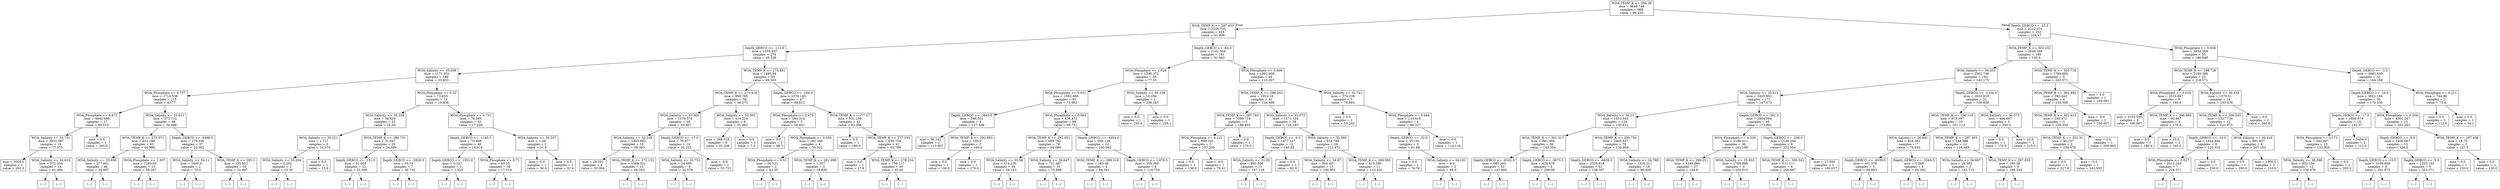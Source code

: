digraph Tree {
node [shape=box] ;
0 [label="WOA_TEMP_K <= 294.36\nmse = 4646.748\nsamples = 668\nvalue = 96.435"] ;
1 [label="WOA_TEMP_K <= 287.433\nmse = 2226.735\nsamples = 415\nvalue = 61.009"] ;
0 -> 1 [labeldistance=2.5, labelangle=45, headlabel="True"] ;
2 [label="Depth_GEBCO <= -111.0\nmse = 1555.307\nsamples = 274\nvalue = 45.529"] ;
1 -> 2 ;
3 [label="WOA_Salinity <= 35.059\nmse = 1171.931\nsamples = 189\nvalue = 33.833"] ;
2 -> 3 ;
4 [label="WOA_Phosphate <= 0.737\nmse = 1714.538\nsamples = 115\nvalue = 43.77"] ;
3 -> 4 ;
5 [label="WOA_Phosphate <= 0.672\nmse = 4840.688\nsamples = 17\nvalue = 90.513"] ;
4 -> 5 ;
6 [label="WOA_Salinity <= 33.731\nmse = 2833.387\nsamples = 16\nvalue = 77.475"] ;
5 -> 6 ;
7 [label="mse = 3200.0\nsamples = 2\nvalue = 200.0"] ;
6 -> 7 ;
8 [label="WOA_Salinity <= 34.619\nmse = 572.034\nsamples = 14\nvalue = 61.494"] ;
6 -> 8 ;
9 [label="(...)"] ;
8 -> 9 ;
24 [label="(...)"] ;
8 -> 24 ;
33 [label="mse = 0.0\nsamples = 1\nvalue = 260.0"] ;
5 -> 33 ;
34 [label="WOA_Salinity <= 33.911\nmse = 573.712\nsamples = 98\nvalue = 34.488"] ;
4 -> 34 ;
35 [label="WOA_TEMP_K <= 275.571\nmse = 631.189\nsamples = 61\nvalue = 40.989"] ;
34 -> 35 ;
36 [label="WOA_Salinity <= 33.858\nmse = 277.001\nsamples = 46\nvalue = 34.987"] ;
35 -> 36 ;
37 [label="(...)"] ;
36 -> 37 ;
102 [label="(...)"] ;
36 -> 102 ;
119 [label="WOA_Phosphate <= 1.397\nmse = 1266.05\nsamples = 15\nvalue = 59.267"] ;
35 -> 119 ;
120 [label="(...)"] ;
119 -> 120 ;
127 [label="(...)"] ;
119 -> 127 ;
148 [label="Depth_GEBCO <= -5498.5\nmse = 279.236\nsamples = 37\nvalue = 23.362"] ;
34 -> 148 ;
149 [label="WOA_Salinity <= 34.11\nmse = 1600.0\nsamples = 2\nvalue = 70.0"] ;
148 -> 149 ;
150 [label="(...)"] ;
149 -> 150 ;
151 [label="(...)"] ;
149 -> 151 ;
152 [label="WOA_TEMP_K <= 285.1\nmse = 135.923\nsamples = 35\nvalue = 21.497"] ;
148 -> 152 ;
153 [label="(...)"] ;
152 -> 153 ;
218 [label="(...)"] ;
152 -> 218 ;
221 [label="WOA_Phosphate <= 0.52\nmse = 72.816\nsamples = 74\nvalue = 19.838"] ;
3 -> 221 ;
222 [label="WOA_Salinity <= 35.238\nmse = 38.429\nsamples = 32\nvalue = 24.04"] ;
221 -> 222 ;
223 [label="WOA_Salinity <= 35.221\nmse = 1.727\nsamples = 3\nvalue = 14.075"] ;
222 -> 223 ;
224 [label="WOA_Salinity <= 35.204\nmse = 0.202\nsamples = 2\nvalue = 15.35"] ;
223 -> 224 ;
225 [label="(...)"] ;
224 -> 225 ;
226 [label="(...)"] ;
224 -> 226 ;
227 [label="mse = 0.0\nsamples = 1\nvalue = 12.8"] ;
223 -> 227 ;
228 [label="WOA_TEMP_K <= 286.731\nmse = 31.567\nsamples = 29\nvalue = 24.989"] ;
222 -> 228 ;
229 [label="Depth_GEBCO <= -131.5\nmse = 21.659\nsamples = 22\nvalue = 23.506"] ;
228 -> 229 ;
230 [label="(...)"] ;
229 -> 230 ;
247 [label="(...)"] ;
229 -> 247 ;
252 [label="Depth_GEBCO <= -2926.0\nmse = 33.74\nsamples = 7\nvalue = 29.732"] ;
228 -> 252 ;
253 [label="(...)"] ;
252 -> 253 ;
254 [label="(...)"] ;
252 -> 254 ;
261 [label="WOA_Phosphate <= 0.731\nmse = 76.395\nsamples = 42\nvalue = 17.226"] ;
221 -> 261 ;
262 [label="Depth_GEBCO <= -1145.5\nmse = 70.469\nsamples = 40\nvalue = 16.618"] ;
261 -> 262 ;
263 [label="Depth_GEBCO <= -1352.0\nmse = 0.227\nsamples = 2\nvalue = 1.525"] ;
262 -> 263 ;
264 [label="(...)"] ;
263 -> 264 ;
265 [label="(...)"] ;
263 -> 265 ;
266 [label="WOA_Phosphate <= 0.71\nmse = 60.25\nsamples = 38\nvalue = 17.519"] ;
262 -> 266 ;
267 [label="(...)"] ;
266 -> 267 ;
296 [label="(...)"] ;
266 -> 296 ;
297 [label="WOA_Salinity <= 35.237\nmse = 1.28\nsamples = 2\nvalue = 31.6"] ;
261 -> 297 ;
298 [label="mse = 0.0\nsamples = 1\nvalue = 30.0"] ;
297 -> 298 ;
299 [label="mse = 0.0\nsamples = 1\nvalue = 32.4"] ;
297 -> 299 ;
300 [label="WOA_TEMP_K <= 275.891\nmse = 1485.94\nsamples = 85\nvalue = 69.503"] ;
2 -> 300 ;
301 [label="WOA_TEMP_K <= 273.418\nmse = 990.785\nsamples = 38\nvalue = 46.273"] ;
300 -> 301 ;
302 [label="WOA_Salinity <= 33.362\nmse = 1079.576\nsamples = 29\nvalue = 50.807"] ;
301 -> 302 ;
303 [label="WOA_Salinity <= 32.229\nmse = 1393.982\nsamples = 19\nvalue = 58.363"] ;
302 -> 303 ;
304 [label="mse = 26.201\nsamples = 4\nvalue = 33.394"] ;
303 -> 304 ;
305 [label="WOA_TEMP_K <= 272.122\nmse = 1568.321\nsamples = 15\nvalue = 66.353"] ;
303 -> 305 ;
306 [label="(...)"] ;
305 -> 306 ;
309 [label="(...)"] ;
305 -> 309 ;
312 [label="Depth_GEBCO <= -17.0\nmse = 70.477\nsamples = 10\nvalue = 35.222"] ;
302 -> 312 ;
313 [label="WOA_Salinity <= 33.753\nmse = 24.669\nsamples = 9\nvalue = 32.579"] ;
312 -> 313 ;
314 [label="(...)"] ;
313 -> 314 ;
323 [label="(...)"] ;
313 -> 323 ;
326 [label="mse = -0.0\nsamples = 1\nvalue = 53.722"] ;
312 -> 326 ;
327 [label="WOA_Salinity <= 33.303\nmse = 414.224\nsamples = 9\nvalue = 31.462"] ;
301 -> 327 ;
328 [label="mse = 398.016\nsamples = 8\nvalue = 33.209"] ;
327 -> 328 ;
329 [label="mse = 0.0\nsamples = 1\nvalue = 7.0"] ;
327 -> 329 ;
330 [label="Depth_GEBCO <= -100.0\nmse = 1076.145\nsamples = 47\nvalue = 88.812"] ;
300 -> 330 ;
331 [label="WOA_Phosphate <= 0.475\nmse = 984.314\nsamples = 5\nvalue = 56.441"] ;
330 -> 331 ;
332 [label="mse = 0.0\nsamples = 1\nvalue = 98.3"] ;
331 -> 332 ;
333 [label="WOA_Phosphate <= 0.559\nmse = 162.346\nsamples = 4\nvalue = 35.512"] ;
331 -> 333 ;
334 [label="WOA_Phosphate <= 0.51\nmse = 58.523\nsamples = 2\nvalue = 43.35"] ;
333 -> 334 ;
335 [label="(...)"] ;
334 -> 335 ;
336 [label="(...)"] ;
334 -> 336 ;
337 [label="WOA_TEMP_K <= 281.298\nmse = 1.357\nsamples = 2\nvalue = 19.835"] ;
333 -> 337 ;
338 [label="(...)"] ;
337 -> 338 ;
339 [label="(...)"] ;
337 -> 339 ;
340 [label="WOA_TEMP_K <= 277.37\nmse = 931.258\nsamples = 42\nvalue = 93.096"] ;
330 -> 340 ;
341 [label="mse = 0.0\nsamples = 1\nvalue = 180.0"] ;
340 -> 341 ;
342 [label="WOA_TEMP_K <= 277.555\nmse = 830.754\nsamples = 41\nvalue = 91.799"] ;
340 -> 342 ;
343 [label="mse = 0.0\nsamples = 1\nvalue = 17.8"] ;
342 -> 343 ;
344 [label="WOA_TEMP_K <= 278.234\nmse = 759.117\nsamples = 40\nvalue = 92.92"] ;
342 -> 344 ;
345 [label="(...)"] ;
344 -> 345 ;
348 [label="(...)"] ;
344 -> 348 ;
401 [label="Depth_GEBCO <= -64.0\nmse = 2141.504\nsamples = 141\nvalue = 91.683"] ;
1 -> 401 ;
402 [label="WOA_Phosphate <= 1.026\nmse = 1590.372\nsamples = 95\nvalue = 77.25"] ;
401 -> 402 ;
403 [label="WOA_Phosphate <= 0.021\nmse = 1092.466\nsamples = 93\nvalue = 73.983"] ;
402 -> 403 ;
404 [label="Depth_GEBCO <= -3843.0\nmse = 566.551\nsamples = 4\nvalue = 127.508"] ;
403 -> 404 ;
405 [label="mse = 96.142\nsamples = 2\nvalue = 113.067"] ;
404 -> 405 ;
406 [label="WOA_TEMP_K <= 292.853\nmse = 100.0\nsamples = 2\nvalue = 160.0"] ;
404 -> 406 ;
407 [label="mse = 0.0\nsamples = 1\nvalue = 150.0"] ;
406 -> 407 ;
408 [label="mse = 0.0\nsamples = 1\nvalue = 170.0"] ;
406 -> 408 ;
409 [label="WOA_Phosphate <= 0.563\nmse = 836.472\nsamples = 89\nvalue = 68.751"] ;
403 -> 409 ;
410 [label="WOA_TEMP_K <= 292.051\nmse = 699.762\nsamples = 79\nvalue = 64.089"] ;
409 -> 410 ;
411 [label="WOA_Salinity <= 35.06\nmse = 474.235\nsamples = 44\nvalue = 54.163"] ;
410 -> 411 ;
412 [label="(...)"] ;
411 -> 412 ;
429 [label="(...)"] ;
411 -> 429 ;
486 [label="WOA_Salinity <= 36.647\nmse = 711.497\nsamples = 35\nvalue = 75.889"] ;
410 -> 486 ;
487 [label="(...)"] ;
486 -> 487 ;
532 [label="(...)"] ;
486 -> 532 ;
545 [label="Depth_GEBCO <= -4454.0\nmse = 609.128\nsamples = 10\nvalue = 100.562"] ;
409 -> 545 ;
546 [label="WOA_TEMP_K <= 289.319\nmse = 283.46\nsamples = 4\nvalue = 84.391"] ;
545 -> 546 ;
547 [label="(...)"] ;
546 -> 547 ;
548 [label="(...)"] ;
546 -> 548 ;
553 [label="Depth_GEBCO <= -1478.5\nmse = 350.369\nsamples = 6\nvalue = 118.754"] ;
545 -> 553 ;
554 [label="(...)"] ;
553 -> 554 ;
561 [label="(...)"] ;
553 -> 561 ;
562 [label="WOA_Salinity <= 35.109\nmse = 16.056\nsamples = 2\nvalue = 236.267"] ;
402 -> 562 ;
563 [label="mse = 0.0\nsamples = 1\nvalue = 230.6"] ;
562 -> 563 ;
564 [label="mse = 0.0\nsamples = 1\nvalue = 239.1"] ;
562 -> 564 ;
565 [label="WOA_Phosphate <= 0.409\nmse = 1892.608\nsamples = 46\nvalue = 123.307"] ;
401 -> 565 ;
566 [label="WOA_TEMP_K <= 288.253\nmse = 1814.16\nsamples = 41\nvalue = 128.408"] ;
565 -> 566 ;
567 [label="WOA_TEMP_K <= 287.783\nmse = 7099.719\nsamples = 3\nvalue = 188.602"] ;
566 -> 567 ;
568 [label="WOA_Phosphate <= 0.121\nmse = 948.332\nsamples = 2\nvalue = 107.205"] ;
567 -> 568 ;
569 [label="mse = 0.0\nsamples = 1\nvalue = 138.0"] ;
568 -> 569 ;
570 [label="mse = -0.0\nsamples = 1\nvalue = 76.41"] ;
568 -> 570 ;
571 [label="mse = 0.0\nsamples = 1\nvalue = 270.0"] ;
567 -> 571 ;
572 [label="WOA_Salinity <= 32.073\nmse = 1171.124\nsamples = 38\nvalue = 124.183"] ;
566 -> 572 ;
573 [label="Depth_GEBCO <= -4.5\nmse = 1477.127\nsamples = 12\nvalue = 145.85"] ;
572 -> 573 ;
574 [label="WOA_Salinity <= 31.92\nmse = 891.398\nsamples = 11\nvalue = 157.118"] ;
573 -> 574 ;
575 [label="(...)"] ;
574 -> 575 ;
594 [label="(...)"] ;
574 -> 594 ;
595 [label="mse = 0.0\nsamples = 1\nvalue = 82.0"] ;
573 -> 595 ;
596 [label="WOA_Salinity <= 35.092\nmse = 614.798\nsamples = 26\nvalue = 112.472"] ;
572 -> 596 ;
597 [label="WOA_Salinity <= 34.67\nmse = 564.407\nsamples = 15\nvalue = 100.902"] ;
596 -> 597 ;
598 [label="(...)"] ;
597 -> 598 ;
617 [label="(...)"] ;
597 -> 617 ;
622 [label="WOA_TEMP_K <= 289.595\nmse = 415.599\nsamples = 11\nvalue = 123.432"] ;
596 -> 622 ;
623 [label="(...)"] ;
622 -> 623 ;
624 [label="(...)"] ;
622 -> 624 ;
633 [label="WOA_Salinity <= 33.741\nmse = 374.239\nsamples = 5\nvalue = 78.863"] ;
565 -> 633 ;
634 [label="mse = 0.0\nsamples = 1\nvalue = 55.202"] ;
633 -> 634 ;
635 [label="WOA_Phosphate <= 0.444\nmse = 210.416\nsamples = 4\nvalue = 88.327"] ;
633 -> 635 ;
636 [label="Depth_GEBCO <= -32.0\nmse = 55.191\nsamples = 3\nvalue = 81.88"] ;
635 -> 636 ;
637 [label="mse = 0.0\nsamples = 1\nvalue = 74.76"] ;
636 -> 637 ;
638 [label="WOA_Salinity <= 34.191\nmse = 9.0\nsamples = 2\nvalue = 89.0"] ;
636 -> 638 ;
639 [label="(...)"] ;
638 -> 639 ;
640 [label="(...)"] ;
638 -> 640 ;
641 [label="mse = -0.0\nsamples = 1\nvalue = 114.116"] ;
635 -> 641 ;
642 [label="Depth_GEBCO <= -25.5\nmse = 3212.074\nsamples = 253\nvalue = 154.17"] ;
0 -> 642 [labeldistance=2.5, labelangle=-45, headlabel="False"] ;
643 [label="WOA_TEMP_K <= 302.232\nmse = 2649.399\nsamples = 198\nvalue = 145.4"] ;
642 -> 643 ;
644 [label="WOA_Salinity <= 36.453\nmse = 2502.748\nsamples = 193\nvalue = 143.175"] ;
643 -> 644 ;
645 [label="WOA_Salinity <= 35.614\nmse = 2455.852\nsamples = 171\nvalue = 147.373"] ;
644 -> 645 ;
646 [label="WOA_Salinity <= 34.13\nmse = 1913.545\nsamples = 126\nvalue = 136.612"] ;
645 -> 646 ;
647 [label="WOA_TEMP_K <= 301.317\nmse = 981.304\nsamples = 56\nvalue = 149.354"] ;
646 -> 647 ;
648 [label="Depth_GEBCO <= -6162.0\nmse = 685.203\nsamples = 52\nvalue = 143.945"] ;
647 -> 648 ;
649 [label="(...)"] ;
648 -> 649 ;
650 [label="(...)"] ;
648 -> 650 ;
723 [label="Depth_GEBCO <= -3673.5\nmse = 429.678\nsamples = 4\nvalue = 208.08"] ;
647 -> 723 ;
724 [label="(...)"] ;
723 -> 724 ;
727 [label="(...)"] ;
723 -> 727 ;
728 [label="WOA_TEMP_K <= 300.754\nmse = 2405.637\nsamples = 70\nvalue = 126.909"] ;
646 -> 728 ;
729 [label="Depth_GEBCO <= -4609.5\nmse = 2339.818\nsamples = 52\nvalue = 138.397"] ;
728 -> 729 ;
730 [label="(...)"] ;
729 -> 730 ;
759 [label="(...)"] ;
729 -> 759 ;
820 [label="WOA_Salinity <= 34.788\nmse = 1316.311\nsamples = 18\nvalue = 96.658"] ;
728 -> 820 ;
821 [label="(...)"] ;
820 -> 821 ;
838 [label="(...)"] ;
820 -> 838 ;
855 [label="Depth_GEBCO <= -361.0\nmse = 2804.084\nsamples = 45\nvalue = 173.861"] ;
645 -> 855 ;
856 [label="WOA_Phosphate <= 0.329\nmse = 2186.011\nsamples = 36\nvalue = 163.199"] ;
855 -> 856 ;
857 [label="WOA_TEMP_K <= 299.221\nmse = 1249.886\nsamples = 27\nvalue = 144.8"] ;
856 -> 857 ;
858 [label="(...)"] ;
857 -> 858 ;
893 [label="(...)"] ;
857 -> 893 ;
902 [label="WOA_Salinity <= 35.833\nmse = 1769.888\nsamples = 9\nvalue = 205.515"] ;
856 -> 902 ;
903 [label="(...)"] ;
902 -> 903 ;
908 [label="(...)"] ;
902 -> 908 ;
919 [label="Depth_GEBCO <= -206.0\nmse = 2139.204\nsamples = 9\nvalue = 232.504"] ;
855 -> 919 ;
920 [label="WOA_TEMP_K <= 300.542\nmse = 511.111\nsamples = 6\nvalue = 256.667"] ;
919 -> 920 ;
921 [label="(...)"] ;
920 -> 921 ;
926 [label="(...)"] ;
920 -> 926 ;
927 [label="mse = 17.566\nsamples = 3\nvalue = 160.017"] ;
919 -> 927 ;
928 [label="Depth_GEBCO <= -1334.0\nmse = 1623.919\nsamples = 22\nvalue = 109.839"] ;
644 -> 928 ;
929 [label="WOA_TEMP_K <= 296.118\nmse = 873.097\nsamples = 19\nvalue = 101.113"] ;
928 -> 929 ;
930 [label="WOA_Salinity <= 36.691\nmse = 424.362\nsamples = 7\nvalue = 76.833"] ;
929 -> 930 ;
931 [label="Depth_GEBCO <= -4339.0\nmse = 101.378\nsamples = 3\nvalue = 99.863"] ;
930 -> 931 ;
932 [label="(...)"] ;
931 -> 932 ;
933 [label="(...)"] ;
931 -> 933 ;
936 [label="Depth_GEBCO <= -3549.5\nmse = 5.569\nsamples = 4\nvalue = 60.382"] ;
930 -> 936 ;
937 [label="(...)"] ;
936 -> 937 ;
938 [label="(...)"] ;
936 -> 938 ;
941 [label="WOA_TEMP_K <= 297.003\nmse = 548.986\nsamples = 12\nvalue = 116.449"] ;
929 -> 941 ;
942 [label="WOA_Salinity <= 36.667\nmse = 28.082\nsamples = 3\nvalue = 154.715"] ;
941 -> 942 ;
943 [label="(...)"] ;
942 -> 943 ;
944 [label="(...)"] ;
942 -> 944 ;
947 [label="WOA_TEMP_K <= 297.655\nmse = 193.28\nsamples = 9\nvalue = 106.244"] ;
941 -> 947 ;
948 [label="(...)"] ;
947 -> 948 ;
949 [label="(...)"] ;
947 -> 949 ;
962 [label="WOA_Salinity <= 36.573\nmse = 466.667\nsamples = 3\nvalue = 200.0"] ;
928 -> 962 ;
963 [label="mse = 0.0\nsamples = 1\nvalue = 170.0"] ;
962 -> 963 ;
964 [label="mse = 25.0\nsamples = 2\nvalue = 215.0"] ;
962 -> 964 ;
965 [label="WOA_TEMP_K <= 302.716\nmse = 1784.983\nsamples = 5\nvalue = 220.571"] ;
643 -> 965 ;
966 [label="WOA_TEMP_K <= 302.492\nmse = 260.442\nsamples = 4\nvalue = 234.506"] ;
965 -> 966 ;
967 [label="WOA_TEMP_K <= 302.415\nmse = 240.472\nsamples = 3\nvalue = 229.339"] ;
966 -> 967 ;
968 [label="WOA_TEMP_K <= 302.31\nmse = 46.237\nsamples = 2\nvalue = 239.578"] ;
967 -> 968 ;
969 [label="mse = 0.0\nsamples = 1\nvalue = 227.8"] ;
968 -> 969 ;
970 [label="mse = -0.0\nsamples = 1\nvalue = 243.503"] ;
968 -> 970 ;
971 [label="mse = 0.0\nsamples = 1\nvalue = 208.863"] ;
967 -> 971 ;
972 [label="mse = -0.0\nsamples = 1\nvalue = 250.007"] ;
966 -> 972 ;
973 [label="mse = 0.0\nsamples = 1\nvalue = 109.091"] ;
965 -> 973 ;
974 [label="WOA_Phosphate <= 0.038\nmse = 3954.308\nsamples = 55\nvalue = 186.848"] ;
642 -> 974 ;
975 [label="WOA_TEMP_K <= 298.726\nmse = 2189.388\nsamples = 23\nvalue = 218.571"] ;
974 -> 975 ;
976 [label="WOA_Phosphate <= 0.018\nmse = 2516.667\nsamples = 9\nvalue = 190.0"] ;
975 -> 976 ;
977 [label="mse = 3155.556\nsamples = 6\nvalue = 196.667"] ;
976 -> 977 ;
978 [label="WOA_TEMP_K <= 296.895\nmse = 66.667\nsamples = 3\nvalue = 170.0"] ;
976 -> 978 ;
979 [label="mse = 0.0\nsamples = 1\nvalue = 180.0"] ;
978 -> 979 ;
980 [label="mse = 25.0\nsamples = 2\nvalue = 165.0"] ;
978 -> 980 ;
981 [label="WOA_Salinity <= 36.435\nmse = 1370.51\nsamples = 14\nvalue = 233.478"] ;
975 -> 981 ;
982 [label="WOA_TEMP_K <= 300.503\nmse = 1527.734\nsamples = 12\nvalue = 221.875"] ;
981 -> 982 ;
983 [label="Depth_GEBCO <= -14.5\nmse = 1644.444\nsamples = 8\nvalue = 233.333"] ;
982 -> 983 ;
984 [label="WOA_Phosphate <= 0.027\nmse = 2012.245\nsamples = 7\nvalue = 228.571"] ;
983 -> 984 ;
985 [label="(...)"] ;
984 -> 985 ;
986 [label="(...)"] ;
984 -> 986 ;
987 [label="mse = 0.0\nsamples = 1\nvalue = 250.0"] ;
983 -> 987 ;
988 [label="WOA_Salinity <= 36.416\nmse = 991.837\nsamples = 4\nvalue = 207.143"] ;
982 -> 988 ;
989 [label="mse = 0.0\nsamples = 1\nvalue = 200.0"] ;
988 -> 989 ;
990 [label="mse = 1360.0\nsamples = 3\nvalue = 210.0"] ;
988 -> 990 ;
991 [label="mse = 0.0\nsamples = 2\nvalue = 260.0"] ;
981 -> 991 ;
992 [label="Depth_GEBCO <= -3.0\nmse = 3982.639\nsamples = 32\nvalue = 164.188"] ;
974 -> 992 ;
993 [label="Depth_GEBCO <= -16.5\nmse = 3621.184\nsamples = 30\nvalue = 170.109"] ;
992 -> 993 ;
994 [label="Depth_GEBCO <= -17.5\nmse = 1660.974\nsamples = 15\nvalue = 145.37"] ;
993 -> 994 ;
995 [label="WOA_Phosphate <= 0.173\nmse = 942.407\nsamples = 13\nvalue = 152.955"] ;
994 -> 995 ;
996 [label="WOA_Salinity <= 36.598\nmse = 852.154\nsamples = 12\nvalue = 150.476"] ;
995 -> 996 ;
997 [label="(...)"] ;
996 -> 997 ;
1006 [label="(...)"] ;
996 -> 1006 ;
1007 [label="mse = 0.0\nsamples = 1\nvalue = 205.0"] ;
995 -> 1007 ;
1008 [label="mse = 3456.0\nsamples = 2\nvalue = 112.0"] ;
994 -> 1008 ;
1009 [label="WOA_Phosphate <= 0.204\nmse = 4301.247\nsamples = 15\nvalue = 205.263"] ;
993 -> 1009 ;
1010 [label="Depth_GEBCO <= -9.0\nmse = 3400.667\nsamples = 13\nvalue = 226.0"] ;
1009 -> 1010 ;
1011 [label="Depth_GEBCO <= -15.5\nmse = 3199.609\nsamples = 8\nvalue = 201.875"] ;
1010 -> 1011 ;
1012 [label="(...)"] ;
1011 -> 1012 ;
1013 [label="(...)"] ;
1011 -> 1013 ;
1018 [label="Depth_GEBCO <= -5.0\nmse = 2205.102\nsamples = 5\nvalue = 253.571"] ;
1010 -> 1018 ;
1019 [label="(...)"] ;
1018 -> 1019 ;
1020 [label="(...)"] ;
1018 -> 1020 ;
1025 [label="WOA_TEMP_K <= 297.458\nmse = 18.75\nsamples = 2\nvalue = 127.5"] ;
1009 -> 1025 ;
1026 [label="mse = 0.0\nsamples = 1\nvalue = 120.0"] ;
1025 -> 1026 ;
1027 [label="mse = 0.0\nsamples = 1\nvalue = 130.0"] ;
1025 -> 1027 ;
1028 [label="WOA_Phosphate <= 0.211\nmse = 744.98\nsamples = 2\nvalue = 73.4"] ;
992 -> 1028 ;
1029 [label="mse = 0.0\nsamples = 1\nvalue = 112.0"] ;
1028 -> 1029 ;
1030 [label="mse = 0.0\nsamples = 1\nvalue = 54.1"] ;
1028 -> 1030 ;
}